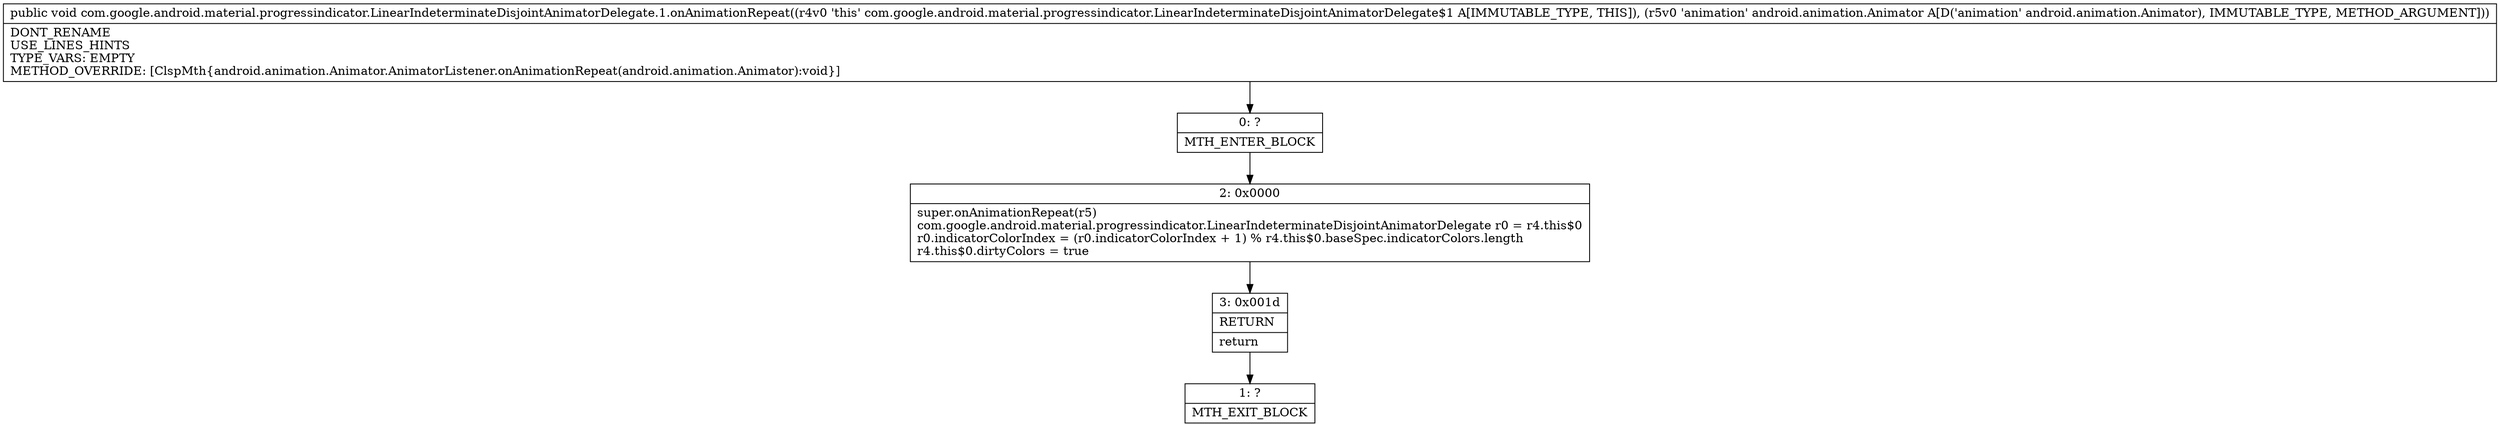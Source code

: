 digraph "CFG forcom.google.android.material.progressindicator.LinearIndeterminateDisjointAnimatorDelegate.1.onAnimationRepeat(Landroid\/animation\/Animator;)V" {
Node_0 [shape=record,label="{0\:\ ?|MTH_ENTER_BLOCK\l}"];
Node_2 [shape=record,label="{2\:\ 0x0000|super.onAnimationRepeat(r5)\lcom.google.android.material.progressindicator.LinearIndeterminateDisjointAnimatorDelegate r0 = r4.this$0\lr0.indicatorColorIndex = (r0.indicatorColorIndex + 1) % r4.this$0.baseSpec.indicatorColors.length\lr4.this$0.dirtyColors = true\l}"];
Node_3 [shape=record,label="{3\:\ 0x001d|RETURN\l|return\l}"];
Node_1 [shape=record,label="{1\:\ ?|MTH_EXIT_BLOCK\l}"];
MethodNode[shape=record,label="{public void com.google.android.material.progressindicator.LinearIndeterminateDisjointAnimatorDelegate.1.onAnimationRepeat((r4v0 'this' com.google.android.material.progressindicator.LinearIndeterminateDisjointAnimatorDelegate$1 A[IMMUTABLE_TYPE, THIS]), (r5v0 'animation' android.animation.Animator A[D('animation' android.animation.Animator), IMMUTABLE_TYPE, METHOD_ARGUMENT]))  | DONT_RENAME\lUSE_LINES_HINTS\lTYPE_VARS: EMPTY\lMETHOD_OVERRIDE: [ClspMth\{android.animation.Animator.AnimatorListener.onAnimationRepeat(android.animation.Animator):void\}]\l}"];
MethodNode -> Node_0;Node_0 -> Node_2;
Node_2 -> Node_3;
Node_3 -> Node_1;
}


